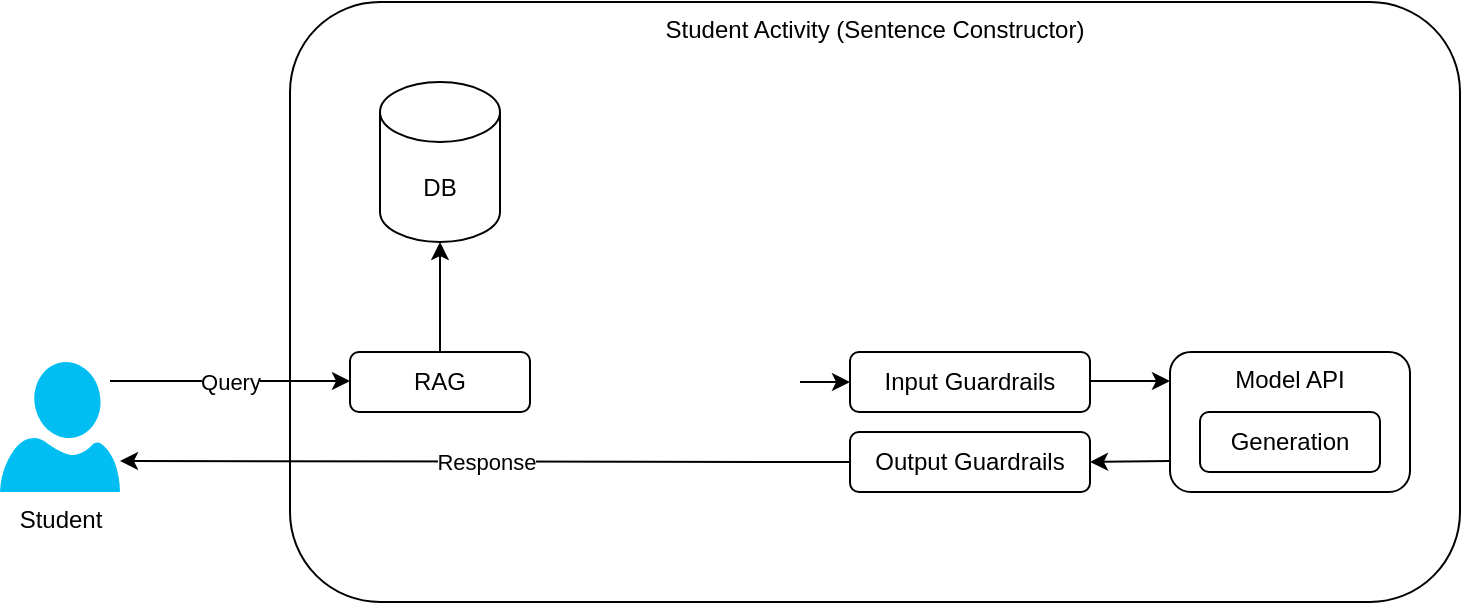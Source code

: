 <mxfile version="26.0.11">
  <diagram name="Page-1" id="ZEZ5xU0Myxhx7QWCWGiU">
    <mxGraphModel dx="1041" dy="1422" grid="1" gridSize="10" guides="1" tooltips="1" connect="1" arrows="1" fold="1" page="1" pageScale="1" pageWidth="850" pageHeight="1100" math="0" shadow="0">
      <root>
        <mxCell id="0" />
        <mxCell id="1" parent="0" />
        <mxCell id="AsSuHDZYpOZwhkrZHTpW-25" value="" style="edgeStyle=orthogonalEdgeStyle;rounded=0;orthogonalLoop=1;jettySize=auto;html=1;entryX=0;entryY=0.5;entryDx=0;entryDy=0;exitX=1;exitY=0.5;exitDx=0;exitDy=0;" edge="1" parent="1" source="AsSuHDZYpOZwhkrZHTpW-7" target="AsSuHDZYpOZwhkrZHTpW-2">
          <mxGeometry relative="1" as="geometry">
            <mxPoint x="300" y="350" as="sourcePoint" />
          </mxGeometry>
        </mxCell>
        <mxCell id="AsSuHDZYpOZwhkrZHTpW-2" value="Prompt&amp;nbsp;&lt;span style=&quot;background-color: transparent; color: light-dark(rgb(0, 0, 0), rgb(255, 255, 255));&quot;&gt;Cache&lt;/span&gt;" style="rounded=1;whiteSpace=wrap;html=1;" vertex="1" parent="1">
          <mxGeometry x="360" y="275" width="95" height="30" as="geometry" />
        </mxCell>
        <mxCell id="AsSuHDZYpOZwhkrZHTpW-4" value="Student Activity (Sentence Constructor)" style="rounded=1;whiteSpace=wrap;html=1;labelPosition=center;verticalLabelPosition=middle;align=center;verticalAlign=top;" vertex="1" parent="1">
          <mxGeometry x="200" y="100" width="585" height="300" as="geometry" />
        </mxCell>
        <mxCell id="AsSuHDZYpOZwhkrZHTpW-6" value="Input Guardrails" style="rounded=1;whiteSpace=wrap;html=1;" vertex="1" parent="1">
          <mxGeometry x="480" y="275" width="120" height="30" as="geometry" />
        </mxCell>
        <mxCell id="AsSuHDZYpOZwhkrZHTpW-16" value="" style="edgeStyle=orthogonalEdgeStyle;rounded=0;orthogonalLoop=1;jettySize=auto;html=1;" edge="1" parent="1" source="AsSuHDZYpOZwhkrZHTpW-7" target="AsSuHDZYpOZwhkrZHTpW-14">
          <mxGeometry relative="1" as="geometry" />
        </mxCell>
        <mxCell id="AsSuHDZYpOZwhkrZHTpW-7" value="RAG" style="rounded=1;whiteSpace=wrap;html=1;" vertex="1" parent="1">
          <mxGeometry x="230" y="275" width="90" height="30" as="geometry" />
        </mxCell>
        <mxCell id="AsSuHDZYpOZwhkrZHTpW-9" value="Model API" style="rounded=1;whiteSpace=wrap;html=1;align=center;labelPosition=center;verticalLabelPosition=middle;verticalAlign=top;" vertex="1" parent="1">
          <mxGeometry x="640" y="275" width="120" height="70" as="geometry" />
        </mxCell>
        <mxCell id="AsSuHDZYpOZwhkrZHTpW-11" value="Student&lt;div&gt;&lt;br&gt;&lt;/div&gt;" style="verticalLabelPosition=bottom;html=1;verticalAlign=top;align=center;strokeColor=none;fillColor=#00BEF2;shape=mxgraph.azure.user;" vertex="1" parent="1">
          <mxGeometry x="55" y="280" width="60" height="65" as="geometry" />
        </mxCell>
        <mxCell id="AsSuHDZYpOZwhkrZHTpW-13" value="Response" style="endArrow=classic;html=1;rounded=0;exitX=0;exitY=0.5;exitDx=0;exitDy=0;" edge="1" parent="1" source="AsSuHDZYpOZwhkrZHTpW-18">
          <mxGeometry width="50" height="50" relative="1" as="geometry">
            <mxPoint x="255" y="329.5" as="sourcePoint" />
            <mxPoint x="115" y="329.5" as="targetPoint" />
          </mxGeometry>
        </mxCell>
        <mxCell id="AsSuHDZYpOZwhkrZHTpW-14" value="DB" style="shape=cylinder3;whiteSpace=wrap;html=1;boundedLbl=1;backgroundOutline=1;size=15;" vertex="1" parent="1">
          <mxGeometry x="245" y="140" width="60" height="80" as="geometry" />
        </mxCell>
        <mxCell id="AsSuHDZYpOZwhkrZHTpW-3" value="Generation" style="rounded=1;whiteSpace=wrap;html=1;" vertex="1" parent="1">
          <mxGeometry x="655" y="305" width="90" height="30" as="geometry" />
        </mxCell>
        <mxCell id="AsSuHDZYpOZwhkrZHTpW-17" style="edgeStyle=orthogonalEdgeStyle;rounded=0;orthogonalLoop=1;jettySize=auto;html=1;exitX=0.5;exitY=1;exitDx=0;exitDy=0;" edge="1" parent="1" source="AsSuHDZYpOZwhkrZHTpW-9" target="AsSuHDZYpOZwhkrZHTpW-9">
          <mxGeometry relative="1" as="geometry" />
        </mxCell>
        <mxCell id="AsSuHDZYpOZwhkrZHTpW-18" value="Output Guardrails" style="rounded=1;whiteSpace=wrap;html=1;" vertex="1" parent="1">
          <mxGeometry x="480" y="315" width="120" height="30" as="geometry" />
        </mxCell>
        <mxCell id="AsSuHDZYpOZwhkrZHTpW-20" value="" style="endArrow=classic;html=1;rounded=0;entryX=0;entryY=0.5;entryDx=0;entryDy=0;exitX=1;exitY=0.5;exitDx=0;exitDy=0;" edge="1" parent="1" source="AsSuHDZYpOZwhkrZHTpW-2" target="AsSuHDZYpOZwhkrZHTpW-6">
          <mxGeometry width="50" height="50" relative="1" as="geometry">
            <mxPoint x="255" y="490" as="sourcePoint" />
            <mxPoint x="305" y="440" as="targetPoint" />
          </mxGeometry>
        </mxCell>
        <mxCell id="AsSuHDZYpOZwhkrZHTpW-21" value="Query" style="endArrow=classic;html=1;rounded=0;" edge="1" parent="1">
          <mxGeometry width="50" height="50" relative="1" as="geometry">
            <mxPoint x="110" y="289.5" as="sourcePoint" />
            <mxPoint x="230" y="289.5" as="targetPoint" />
          </mxGeometry>
        </mxCell>
        <mxCell id="AsSuHDZYpOZwhkrZHTpW-23" value="" style="endArrow=classic;html=1;rounded=0;" edge="1" parent="1">
          <mxGeometry width="50" height="50" relative="1" as="geometry">
            <mxPoint x="600" y="289.5" as="sourcePoint" />
            <mxPoint x="640" y="289.5" as="targetPoint" />
          </mxGeometry>
        </mxCell>
        <mxCell id="AsSuHDZYpOZwhkrZHTpW-24" value="" style="endArrow=classic;html=1;rounded=0;" edge="1" parent="1">
          <mxGeometry width="50" height="50" relative="1" as="geometry">
            <mxPoint x="640" y="329.5" as="sourcePoint" />
            <mxPoint x="600" y="330" as="targetPoint" />
          </mxGeometry>
        </mxCell>
      </root>
    </mxGraphModel>
  </diagram>
</mxfile>
